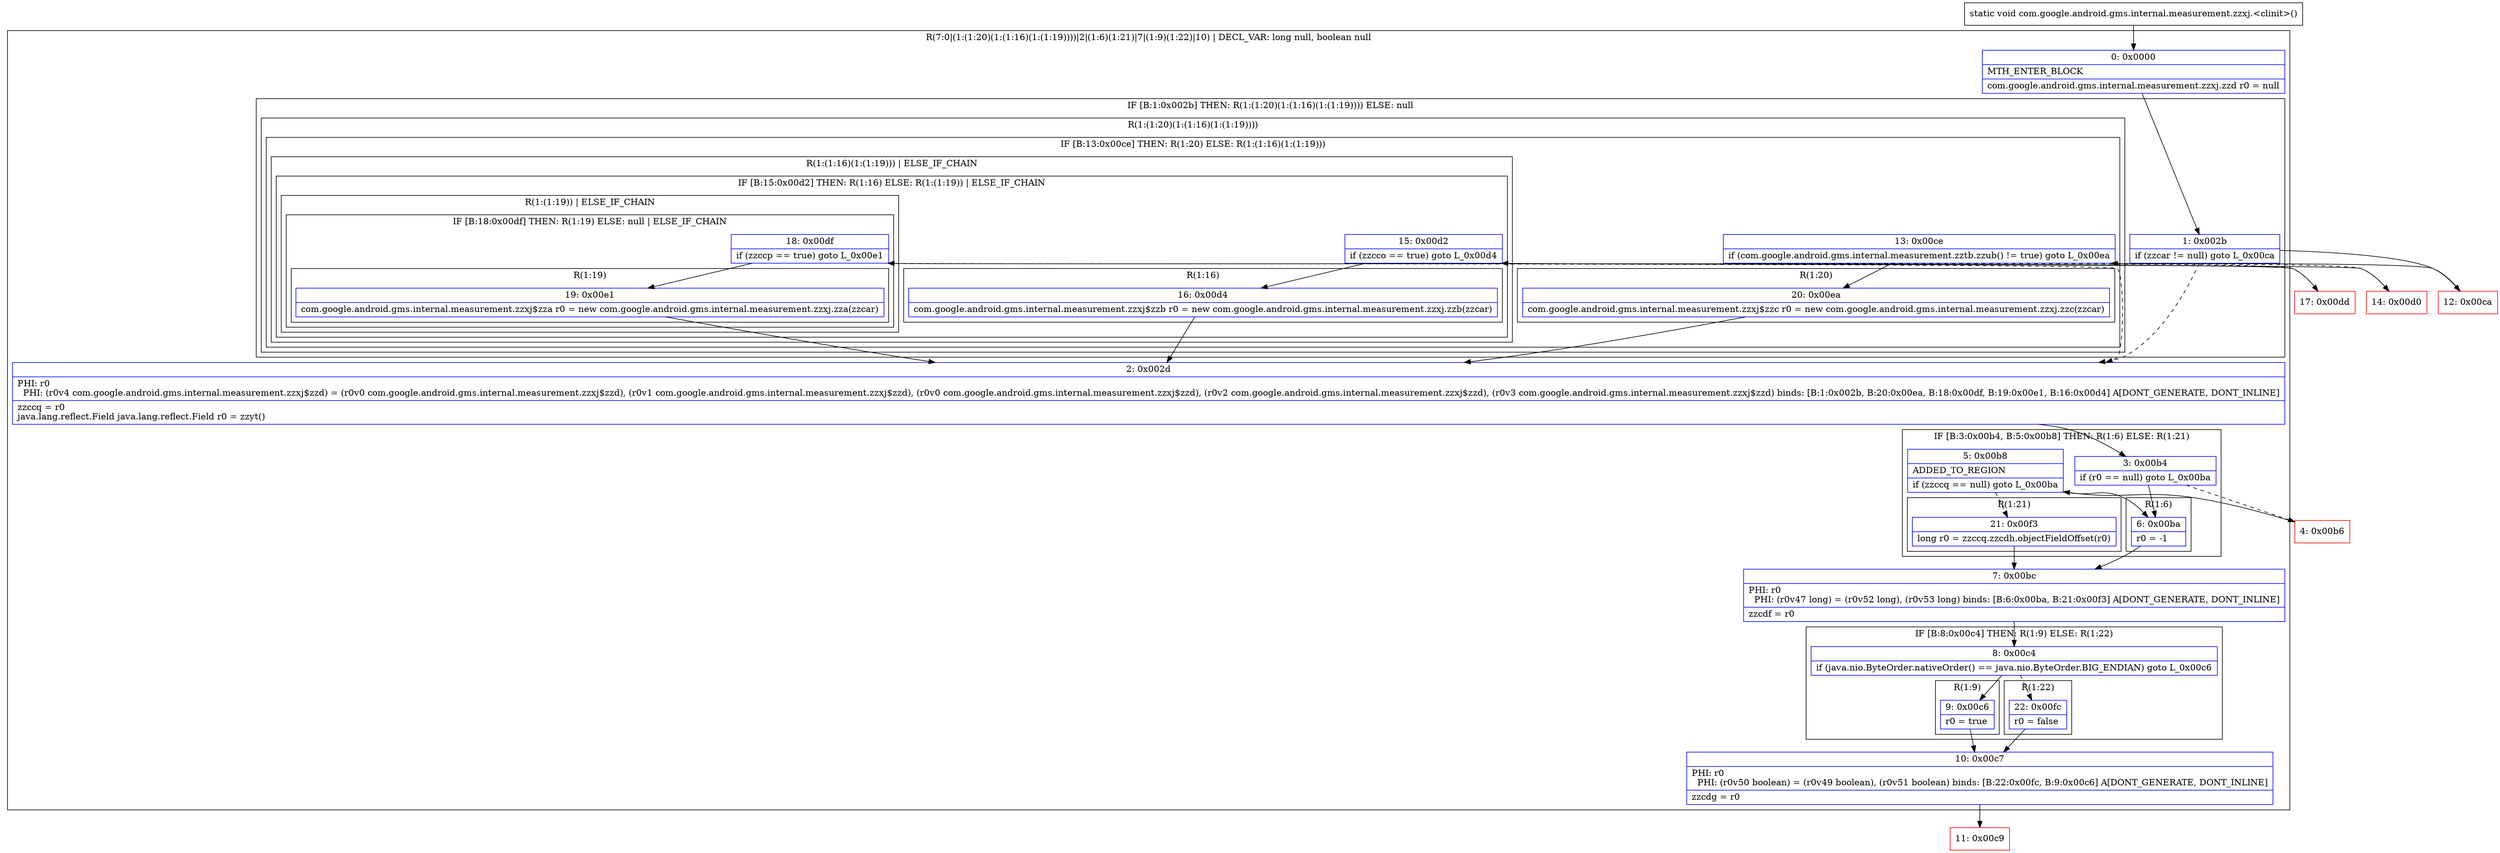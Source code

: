 digraph "CFG forcom.google.android.gms.internal.measurement.zzxj.\<clinit\>()V" {
subgraph cluster_Region_1522816585 {
label = "R(7:0|(1:(1:20)(1:(1:16)(1:(1:19))))|2|(1:6)(1:21)|7|(1:9)(1:22)|10) | DECL_VAR: long null, boolean null\l";
node [shape=record,color=blue];
Node_0 [shape=record,label="{0\:\ 0x0000|MTH_ENTER_BLOCK\l|com.google.android.gms.internal.measurement.zzxj.zzd r0 = null\l}"];
subgraph cluster_IfRegion_571975595 {
label = "IF [B:1:0x002b] THEN: R(1:(1:20)(1:(1:16)(1:(1:19)))) ELSE: null";
node [shape=record,color=blue];
Node_1 [shape=record,label="{1\:\ 0x002b|if (zzcar != null) goto L_0x00ca\l}"];
subgraph cluster_Region_503341120 {
label = "R(1:(1:20)(1:(1:16)(1:(1:19))))";
node [shape=record,color=blue];
subgraph cluster_IfRegion_1186833286 {
label = "IF [B:13:0x00ce] THEN: R(1:20) ELSE: R(1:(1:16)(1:(1:19)))";
node [shape=record,color=blue];
Node_13 [shape=record,label="{13\:\ 0x00ce|if (com.google.android.gms.internal.measurement.zztb.zzub() != true) goto L_0x00ea\l}"];
subgraph cluster_Region_762001817 {
label = "R(1:20)";
node [shape=record,color=blue];
Node_20 [shape=record,label="{20\:\ 0x00ea|com.google.android.gms.internal.measurement.zzxj$zzc r0 = new com.google.android.gms.internal.measurement.zzxj.zzc(zzcar)\l}"];
}
subgraph cluster_Region_1475058441 {
label = "R(1:(1:16)(1:(1:19))) | ELSE_IF_CHAIN\l";
node [shape=record,color=blue];
subgraph cluster_IfRegion_1222526112 {
label = "IF [B:15:0x00d2] THEN: R(1:16) ELSE: R(1:(1:19)) | ELSE_IF_CHAIN\l";
node [shape=record,color=blue];
Node_15 [shape=record,label="{15\:\ 0x00d2|if (zzcco == true) goto L_0x00d4\l}"];
subgraph cluster_Region_1756153794 {
label = "R(1:16)";
node [shape=record,color=blue];
Node_16 [shape=record,label="{16\:\ 0x00d4|com.google.android.gms.internal.measurement.zzxj$zzb r0 = new com.google.android.gms.internal.measurement.zzxj.zzb(zzcar)\l}"];
}
subgraph cluster_Region_1430335387 {
label = "R(1:(1:19)) | ELSE_IF_CHAIN\l";
node [shape=record,color=blue];
subgraph cluster_IfRegion_2127234854 {
label = "IF [B:18:0x00df] THEN: R(1:19) ELSE: null | ELSE_IF_CHAIN\l";
node [shape=record,color=blue];
Node_18 [shape=record,label="{18\:\ 0x00df|if (zzccp == true) goto L_0x00e1\l}"];
subgraph cluster_Region_1610566582 {
label = "R(1:19)";
node [shape=record,color=blue];
Node_19 [shape=record,label="{19\:\ 0x00e1|com.google.android.gms.internal.measurement.zzxj$zza r0 = new com.google.android.gms.internal.measurement.zzxj.zza(zzcar)\l}"];
}
}
}
}
}
}
}
}
Node_2 [shape=record,label="{2\:\ 0x002d|PHI: r0 \l  PHI: (r0v4 com.google.android.gms.internal.measurement.zzxj$zzd) = (r0v0 com.google.android.gms.internal.measurement.zzxj$zzd), (r0v1 com.google.android.gms.internal.measurement.zzxj$zzd), (r0v0 com.google.android.gms.internal.measurement.zzxj$zzd), (r0v2 com.google.android.gms.internal.measurement.zzxj$zzd), (r0v3 com.google.android.gms.internal.measurement.zzxj$zzd) binds: [B:1:0x002b, B:20:0x00ea, B:18:0x00df, B:19:0x00e1, B:16:0x00d4] A[DONT_GENERATE, DONT_INLINE]\l|zzccq = r0\ljava.lang.reflect.Field java.lang.reflect.Field r0 = zzyt()\l}"];
subgraph cluster_IfRegion_279097984 {
label = "IF [B:3:0x00b4, B:5:0x00b8] THEN: R(1:6) ELSE: R(1:21)";
node [shape=record,color=blue];
Node_3 [shape=record,label="{3\:\ 0x00b4|if (r0 == null) goto L_0x00ba\l}"];
Node_5 [shape=record,label="{5\:\ 0x00b8|ADDED_TO_REGION\l|if (zzccq == null) goto L_0x00ba\l}"];
subgraph cluster_Region_1106682671 {
label = "R(1:6)";
node [shape=record,color=blue];
Node_6 [shape=record,label="{6\:\ 0x00ba|r0 = \-1\l}"];
}
subgraph cluster_Region_1693579004 {
label = "R(1:21)";
node [shape=record,color=blue];
Node_21 [shape=record,label="{21\:\ 0x00f3|long r0 = zzccq.zzcdh.objectFieldOffset(r0)\l}"];
}
}
Node_7 [shape=record,label="{7\:\ 0x00bc|PHI: r0 \l  PHI: (r0v47 long) = (r0v52 long), (r0v53 long) binds: [B:6:0x00ba, B:21:0x00f3] A[DONT_GENERATE, DONT_INLINE]\l|zzcdf = r0\l}"];
subgraph cluster_IfRegion_1978923045 {
label = "IF [B:8:0x00c4] THEN: R(1:9) ELSE: R(1:22)";
node [shape=record,color=blue];
Node_8 [shape=record,label="{8\:\ 0x00c4|if (java.nio.ByteOrder.nativeOrder() == java.nio.ByteOrder.BIG_ENDIAN) goto L_0x00c6\l}"];
subgraph cluster_Region_1247376331 {
label = "R(1:9)";
node [shape=record,color=blue];
Node_9 [shape=record,label="{9\:\ 0x00c6|r0 = true\l}"];
}
subgraph cluster_Region_1340800516 {
label = "R(1:22)";
node [shape=record,color=blue];
Node_22 [shape=record,label="{22\:\ 0x00fc|r0 = false\l}"];
}
}
Node_10 [shape=record,label="{10\:\ 0x00c7|PHI: r0 \l  PHI: (r0v50 boolean) = (r0v49 boolean), (r0v51 boolean) binds: [B:22:0x00fc, B:9:0x00c6] A[DONT_GENERATE, DONT_INLINE]\l|zzcdg = r0\l}"];
}
Node_4 [shape=record,color=red,label="{4\:\ 0x00b6}"];
Node_11 [shape=record,color=red,label="{11\:\ 0x00c9}"];
Node_12 [shape=record,color=red,label="{12\:\ 0x00ca}"];
Node_14 [shape=record,color=red,label="{14\:\ 0x00d0}"];
Node_17 [shape=record,color=red,label="{17\:\ 0x00dd}"];
MethodNode[shape=record,label="{static void com.google.android.gms.internal.measurement.zzxj.\<clinit\>() }"];
MethodNode -> Node_0;
Node_0 -> Node_1;
Node_1 -> Node_2[style=dashed];
Node_1 -> Node_12;
Node_13 -> Node_14[style=dashed];
Node_13 -> Node_20;
Node_20 -> Node_2;
Node_15 -> Node_16;
Node_15 -> Node_17[style=dashed];
Node_16 -> Node_2;
Node_18 -> Node_2[style=dashed];
Node_18 -> Node_19;
Node_19 -> Node_2;
Node_2 -> Node_3;
Node_3 -> Node_4[style=dashed];
Node_3 -> Node_6;
Node_5 -> Node_6;
Node_5 -> Node_21[style=dashed];
Node_6 -> Node_7;
Node_21 -> Node_7;
Node_7 -> Node_8;
Node_8 -> Node_9;
Node_8 -> Node_22[style=dashed];
Node_9 -> Node_10;
Node_22 -> Node_10;
Node_10 -> Node_11;
Node_4 -> Node_5;
Node_12 -> Node_13;
Node_14 -> Node_15;
Node_17 -> Node_18;
}

